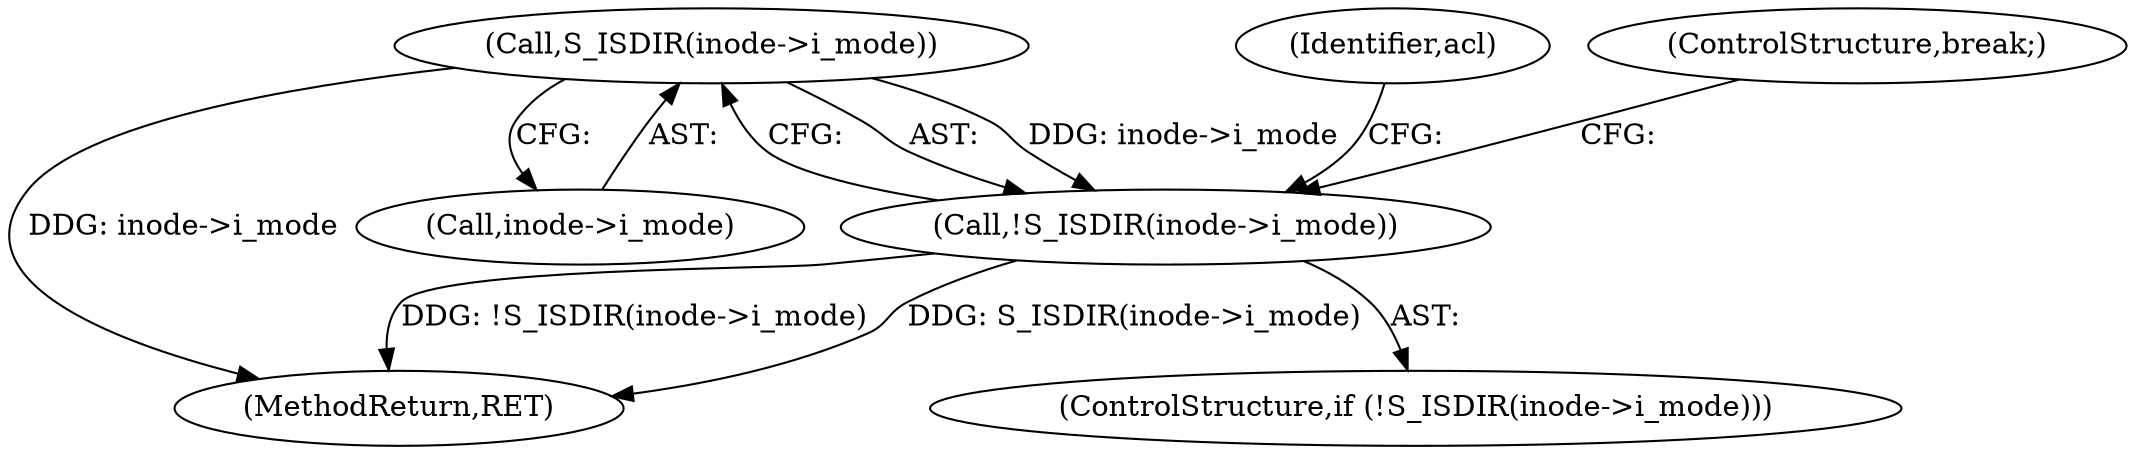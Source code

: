 digraph "0_linux_073931017b49d9458aa351605b43a7e34598caef_11@pointer" {
"1000157" [label="(Call,S_ISDIR(inode->i_mode))"];
"1000156" [label="(Call,!S_ISDIR(inode->i_mode))"];
"1000156" [label="(Call,!S_ISDIR(inode->i_mode))"];
"1000157" [label="(Call,S_ISDIR(inode->i_mode))"];
"1000163" [label="(Identifier,acl)"];
"1000155" [label="(ControlStructure,if (!S_ISDIR(inode->i_mode)))"];
"1000167" [label="(ControlStructure,break;)"];
"1000230" [label="(MethodReturn,RET)"];
"1000158" [label="(Call,inode->i_mode)"];
"1000157" -> "1000156"  [label="AST: "];
"1000157" -> "1000158"  [label="CFG: "];
"1000158" -> "1000157"  [label="AST: "];
"1000156" -> "1000157"  [label="CFG: "];
"1000157" -> "1000230"  [label="DDG: inode->i_mode"];
"1000157" -> "1000156"  [label="DDG: inode->i_mode"];
"1000156" -> "1000155"  [label="AST: "];
"1000163" -> "1000156"  [label="CFG: "];
"1000167" -> "1000156"  [label="CFG: "];
"1000156" -> "1000230"  [label="DDG: !S_ISDIR(inode->i_mode)"];
"1000156" -> "1000230"  [label="DDG: S_ISDIR(inode->i_mode)"];
}

